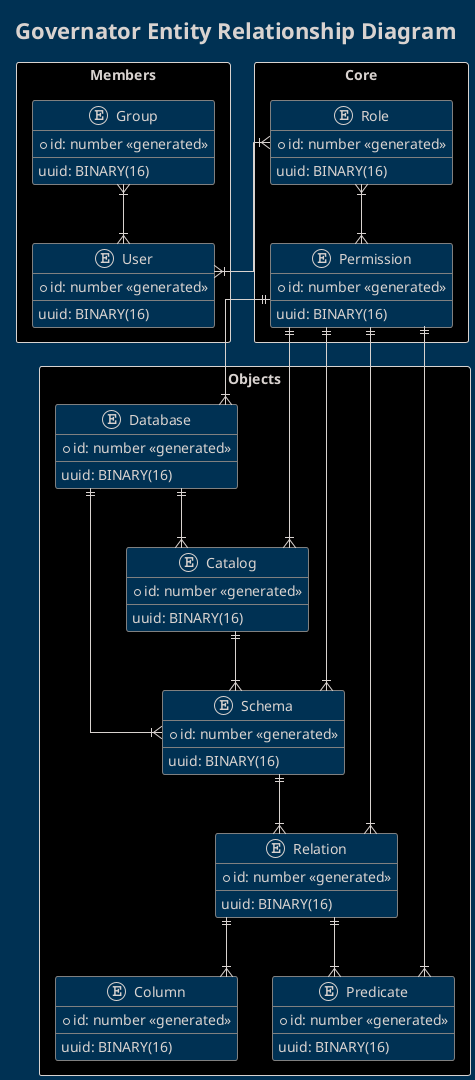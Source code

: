 @startuml entity-relationship-diagram

title Governator Entity Relationship Diagram

!theme blueprint

' avoid problems with angled crows feet

skinparam linetype ortho
skinparam classBorderColor #grey

skinparam classBorderColor<<new>> #white
skinparam classBorderThickness<<new>> 1
skinparam classLineStyle<<new>> Dashed
skinparam ClassBackgroundColor<<new>> #204143

' Models

rectangle "Members" #black {
	entity "User" as user {
		*id: number <<generated>>
		--
		uuid: BINARY(16)
	}
	entity "Group" as group {
		*id: number <<generated>>
		--
		uuid: BINARY(16)
	}
}

rectangle "Core" #black {
	entity "Role" as role {
		*id: number <<generated>>
		--
		uuid: BINARY(16)
	}
	entity "Permission" as perm {
		*id: number <<generated>>
		--
		uuid: BINARY(16)
	}
}

role }|--|{ user
group }|--|{ user

rectangle "Objects" #black {
	entity "Database" as database {
		*id: number <<generated>>
		--
		uuid: BINARY(16)
	}
	entity "Catalog" as catalog {
		*id: number <<generated>>
		--
		uuid: BINARY(16)
	}
	entity "Schema" as schema {
		*id: number <<generated>>
		--
		uuid: BINARY(16)
	}
	entity "Relation" as relation {
		*id: number <<generated>>
		--
		uuid: BINARY(16)
	}
	entity "Column" as column {
		*id: number <<generated>>
		--
		uuid: BINARY(16)
	}
	entity "Predicate" as predicate {
		*id: number <<generated>>
		--
		uuid: BINARY(16)
	}
}
database ||--|{ catalog
catalog ||--|{ schema
database ||--|{ schema
schema ||--|{ relation
relation ||--|{ column
relation ||--|{ predicate


role }|--|{ perm

perm ||--|{ database
perm ||--|{ catalog
perm ||--|{ schema
perm ||--|{ relation
perm ||--|{ predicate
